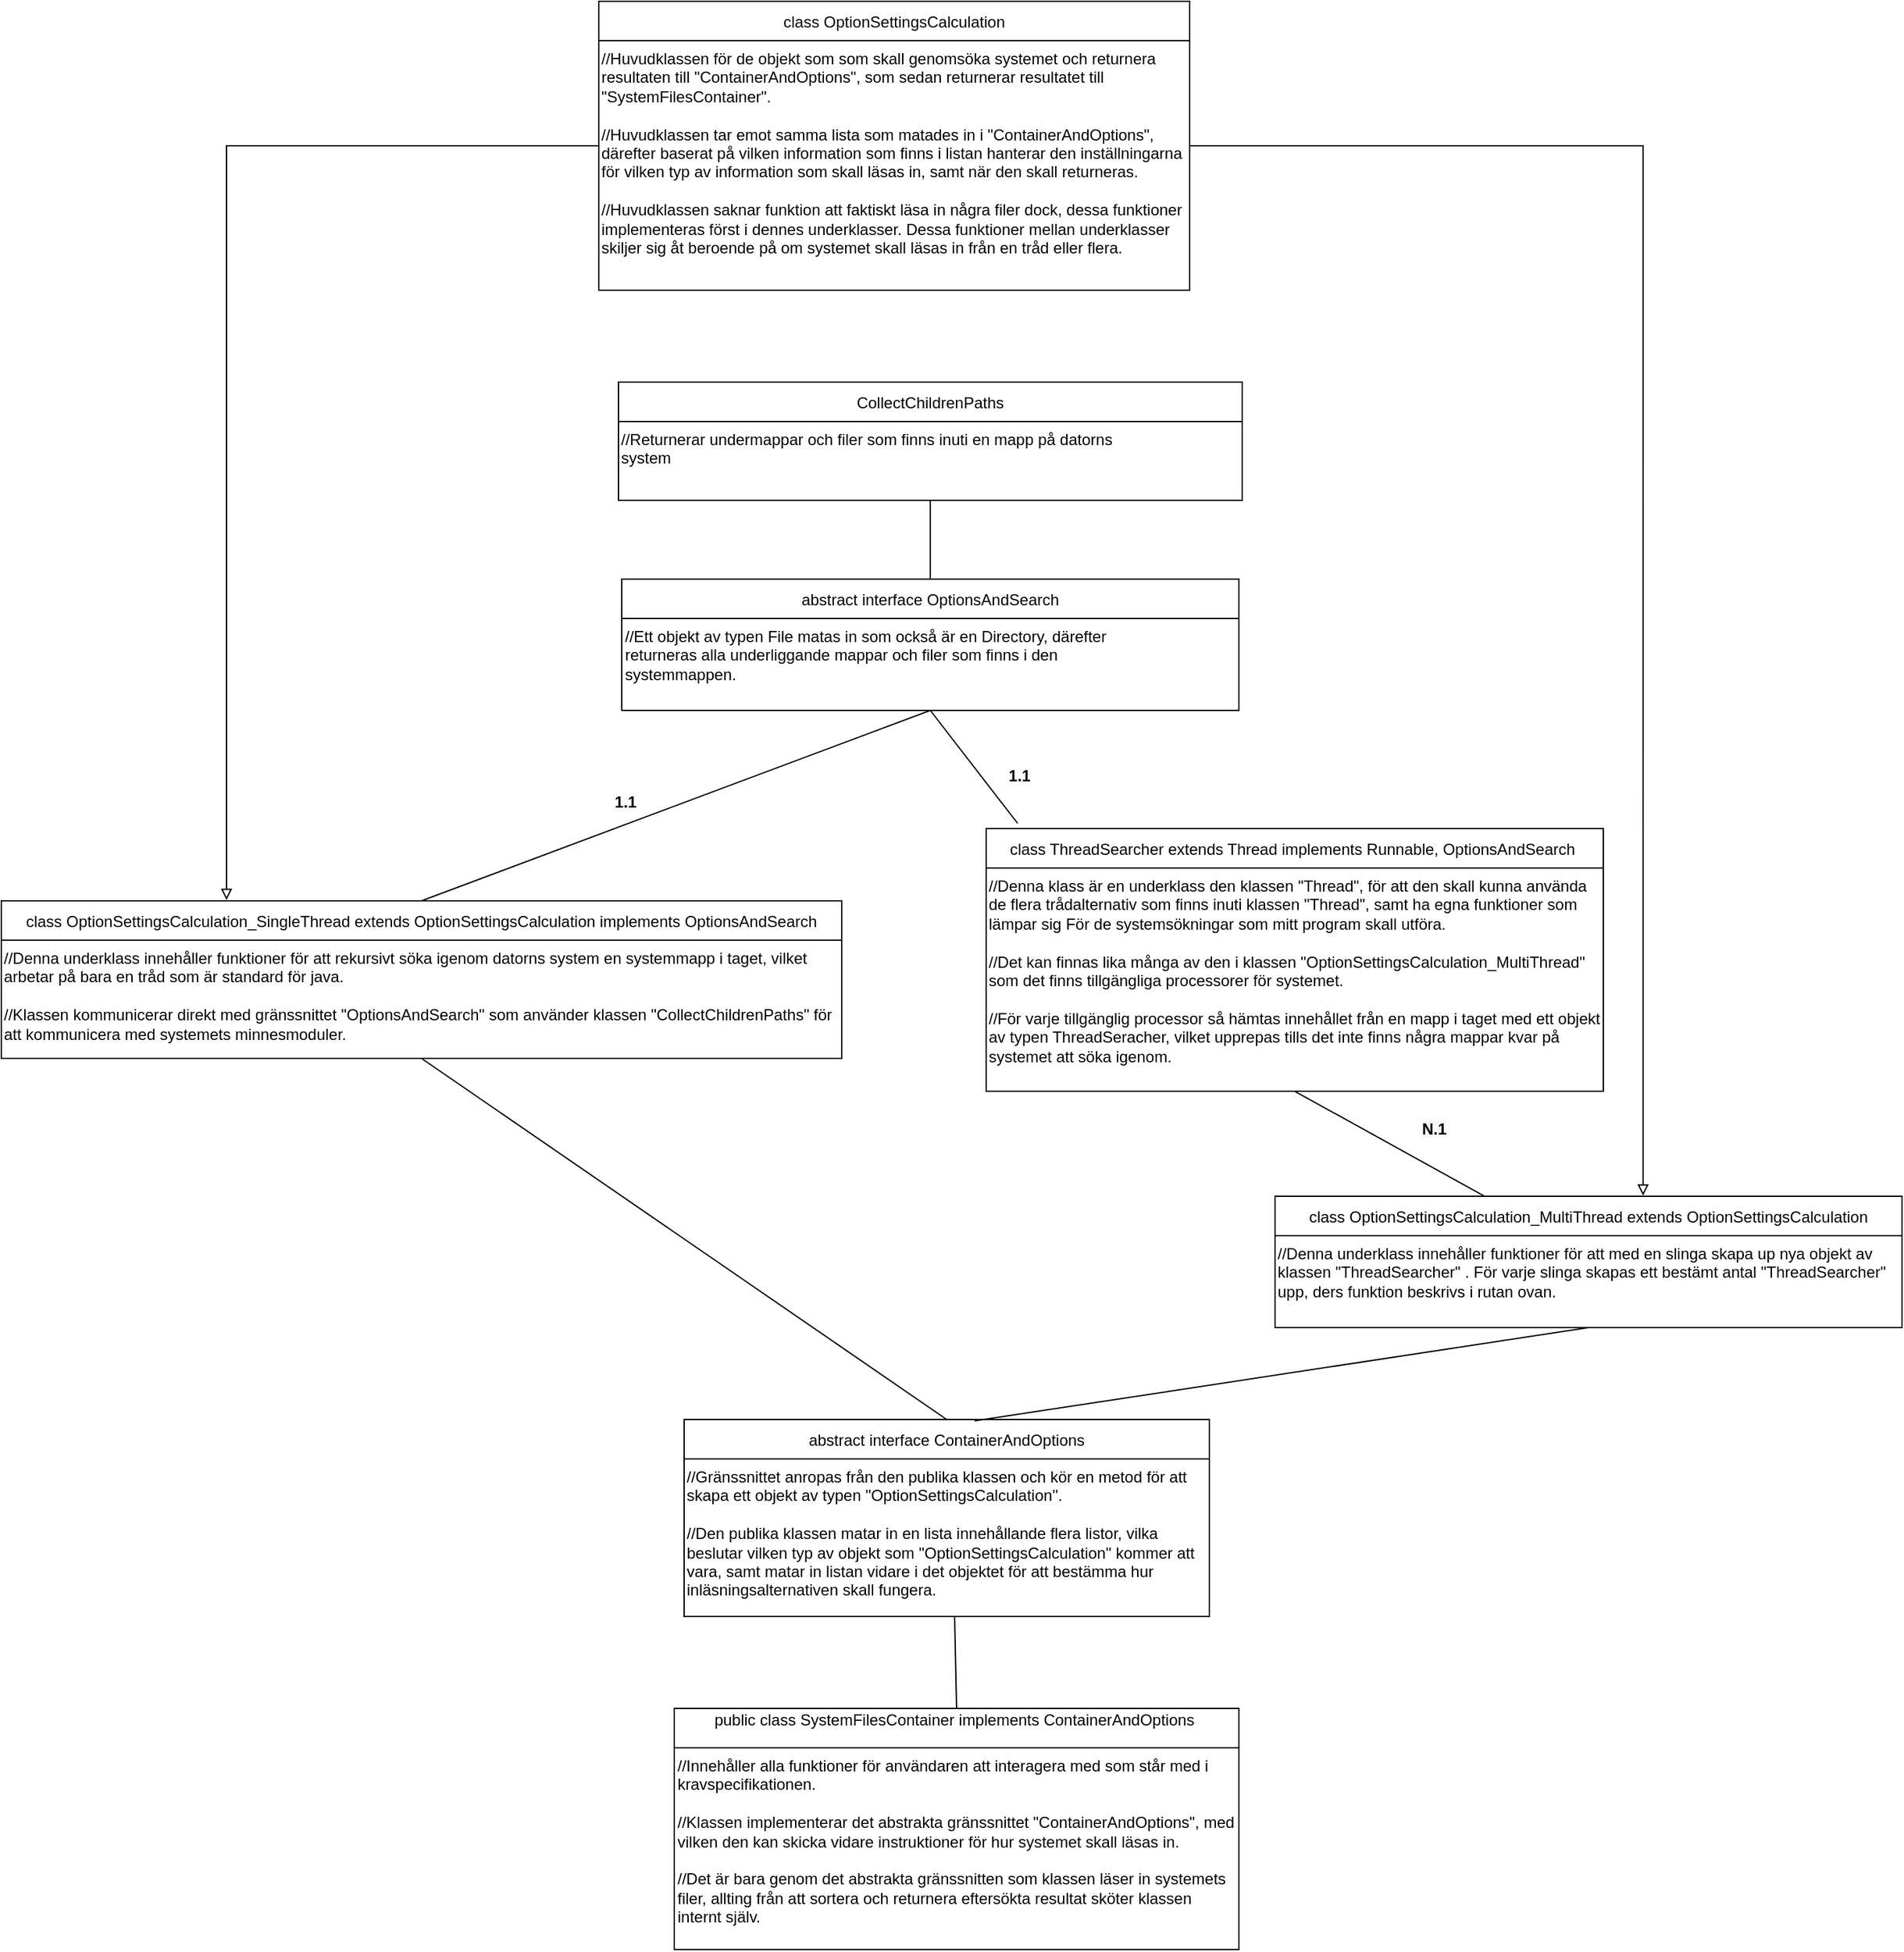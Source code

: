 <mxfile version="15.1.4" type="github">
  <diagram id="9FSf1cND53OiheEwe6pJ" name="Page-1">
    <mxGraphModel dx="3370" dy="1873" grid="1" gridSize="10" guides="1" tooltips="1" connect="1" arrows="1" fold="1" page="1" pageScale="1" pageWidth="850" pageHeight="1100" math="0" shadow="0">
      <root>
        <mxCell id="0" />
        <mxCell id="1" parent="0" />
        <mxCell id="Yxg5fDyb3hsvepMrTCq3-11" value="abstract interface ContainerAndOptions" style="swimlane;fontStyle=0;childLayout=stackLayout;horizontal=1;startSize=30;horizontalStack=0;resizeParent=1;resizeParentMax=0;resizeLast=0;collapsible=1;marginBottom=0;" parent="1" vertex="1">
          <mxGeometry x="560" y="1120" width="400" height="150" as="geometry" />
        </mxCell>
        <mxCell id="NwcDof6OaWUbzFEYgz7M-22" value="//Gränssnittet anropas från den publika klassen och kör en metod för att skapa ett objekt av typen &quot;&lt;span style=&quot;text-align: center&quot;&gt;OptionSettingsCalculation&lt;/span&gt;&quot;.&lt;br&gt;&lt;br&gt;//Den publika klassen matar in en lista innehållande flera listor, vilka beslutar vilken typ av objekt som &quot;&lt;span style=&quot;text-align: center&quot;&gt;OptionSettingsCalculation&lt;/span&gt;&quot; kommer att vara, samt matar in listan vidare i det objektet för att bestämma hur inläsningsalternativen skall fungera." style="text;whiteSpace=wrap;html=1;" parent="Yxg5fDyb3hsvepMrTCq3-11" vertex="1">
          <mxGeometry y="30" width="400" height="120" as="geometry" />
        </mxCell>
        <mxCell id="Yxg5fDyb3hsvepMrTCq3-22" value="" style="endArrow=none;html=1;rounded=0;entryX=0.5;entryY=1;entryDx=0;entryDy=0;exitX=0.5;exitY=0;exitDx=0;exitDy=0;" parent="1" source="Yxg5fDyb3hsvepMrTCq3-11" target="5ahbbkNgGcMMDFO8V_Gp-2" edge="1">
          <mxGeometry width="50" height="50" relative="1" as="geometry">
            <mxPoint x="182.5" y="1320" as="sourcePoint" />
            <mxPoint x="167.5" y="1290" as="targetPoint" />
          </mxGeometry>
        </mxCell>
        <mxCell id="NwcDof6OaWUbzFEYgz7M-14" value="public class SystemFilesContainer implements ContainerAndOptions &#xa; " style="swimlane;fontStyle=0;childLayout=stackLayout;horizontal=1;startSize=30;horizontalStack=0;resizeParent=1;resizeParentMax=0;resizeLast=0;collapsible=1;marginBottom=0;" parent="1" vertex="1">
          <mxGeometry x="552.5" y="1340" width="430" height="183.57" as="geometry" />
        </mxCell>
        <mxCell id="NwcDof6OaWUbzFEYgz7M-15" value="//Innehåller alla funktioner för användaren att interagera med som står med i kravspecifikationen. &lt;br&gt;&lt;br&gt;//Klassen implementerar det abstrakta gränssnittet &quot;ContainerAndOptions&quot;, med vilken den kan skicka vidare instruktioner för hur systemet skall läsas in. &lt;br&gt;&lt;br&gt;//Det är bara genom det abstrakta gränssnitten som klassen läser in systemets filer, allting från att sortera och returnera eftersökta resultat sköter klassen internt själv." style="text;whiteSpace=wrap;html=1;" parent="NwcDof6OaWUbzFEYgz7M-14" vertex="1">
          <mxGeometry y="30" width="430" height="153.57" as="geometry" />
        </mxCell>
        <mxCell id="NwcDof6OaWUbzFEYgz7M-18" value="" style="endArrow=none;html=1;rounded=0;entryX=0.515;entryY=1.004;entryDx=0;entryDy=0;entryPerimeter=0;exitX=0.5;exitY=0;exitDx=0;exitDy=0;" parent="1" source="NwcDof6OaWUbzFEYgz7M-14" edge="1" target="NwcDof6OaWUbzFEYgz7M-22">
          <mxGeometry width="50" height="50" relative="1" as="geometry">
            <mxPoint x="792.5" y="1343.49" as="sourcePoint" />
            <mxPoint x="765.2" y="1291.12" as="targetPoint" />
          </mxGeometry>
        </mxCell>
        <mxCell id="NwcDof6OaWUbzFEYgz7M-41" value="class OptionSettingsCalculation_MultiThread extends OptionSettingsCalculation" style="swimlane;fontStyle=0;childLayout=stackLayout;horizontal=1;startSize=30;horizontalStack=0;resizeParent=1;resizeParentMax=0;resizeLast=0;collapsible=1;marginBottom=0;" parent="1" vertex="1">
          <mxGeometry x="1010" y="950" width="477.5" height="100" as="geometry" />
        </mxCell>
        <mxCell id="NwcDof6OaWUbzFEYgz7M-42" value="//Denna underklass innehåller funktioner för att med en slinga skapa up nya objekt av klassen &quot;ThreadSearcher&quot; . För varje slinga skapas ett bestämt antal &quot;ThreadSearcher&quot; upp, ders funktion beskrivs i rutan ovan." style="text;whiteSpace=wrap;html=1;" parent="1" vertex="1">
          <mxGeometry x="1010" y="980" width="467.5" height="40" as="geometry" />
        </mxCell>
        <mxCell id="NwcDof6OaWUbzFEYgz7M-44" value="" style="endArrow=none;html=1;rounded=0;entryX=0.5;entryY=1;entryDx=0;entryDy=0;exitX=0.553;exitY=0.007;exitDx=0;exitDy=0;exitPerimeter=0;" parent="1" source="Yxg5fDyb3hsvepMrTCq3-11" target="NwcDof6OaWUbzFEYgz7M-41" edge="1">
          <mxGeometry width="50" height="50" relative="1" as="geometry">
            <mxPoint x="1372.5" y="1460" as="sourcePoint" />
            <mxPoint x="1422.5" y="1410" as="targetPoint" />
          </mxGeometry>
        </mxCell>
        <mxCell id="NwcDof6OaWUbzFEYgz7M-57" value="abstract interface OptionsAndSearch" style="swimlane;fontStyle=0;childLayout=stackLayout;horizontal=1;startSize=30;horizontalStack=0;resizeParent=1;resizeParentMax=0;resizeLast=0;collapsible=1;marginBottom=0;" parent="1" vertex="1">
          <mxGeometry x="512.5" y="480" width="470" height="100" as="geometry" />
        </mxCell>
        <mxCell id="NwcDof6OaWUbzFEYgz7M-58" value="&lt;span&gt;//Ett objekt av typen File matas in som också är en Directory, därefter returneras alla underliggande mappar och filer som finns i den systemmappen.&lt;/span&gt;" style="text;whiteSpace=wrap;html=1;" parent="1" vertex="1">
          <mxGeometry x="512.5" y="510" width="390" height="40" as="geometry" />
        </mxCell>
        <mxCell id="NwcDof6OaWUbzFEYgz7M-61" value="CollectChildrenPaths" style="swimlane;fontStyle=0;childLayout=stackLayout;horizontal=1;startSize=30;horizontalStack=0;resizeParent=1;resizeParentMax=0;resizeLast=0;collapsible=1;marginBottom=0;" parent="1" vertex="1">
          <mxGeometry x="510" y="330" width="475" height="90" as="geometry" />
        </mxCell>
        <mxCell id="NwcDof6OaWUbzFEYgz7M-62" value="&lt;span&gt;//Returnerar undermappar och filer som finns inuti en mapp på datorns system&lt;/span&gt;" style="text;whiteSpace=wrap;html=1;" parent="1" vertex="1">
          <mxGeometry x="510" y="360" width="390" height="40" as="geometry" />
        </mxCell>
        <mxCell id="NwcDof6OaWUbzFEYgz7M-63" value="" style="endArrow=none;html=1;rounded=0;entryX=0.5;entryY=1;entryDx=0;entryDy=0;exitX=0.5;exitY=0;exitDx=0;exitDy=0;" parent="1" source="5ahbbkNgGcMMDFO8V_Gp-2" target="NwcDof6OaWUbzFEYgz7M-57" edge="1">
          <mxGeometry width="50" height="50" relative="1" as="geometry">
            <mxPoint x="160" y="840" as="sourcePoint" />
            <mxPoint x="835" y="860" as="targetPoint" />
          </mxGeometry>
        </mxCell>
        <mxCell id="NwcDof6OaWUbzFEYgz7M-64" value="" style="endArrow=none;html=1;rounded=0;entryX=0.5;entryY=1;entryDx=0;entryDy=0;exitX=0.051;exitY=-0.02;exitDx=0;exitDy=0;exitPerimeter=0;" parent="1" source="5ahbbkNgGcMMDFO8V_Gp-8" target="NwcDof6OaWUbzFEYgz7M-57" edge="1">
          <mxGeometry width="50" height="50" relative="1" as="geometry">
            <mxPoint x="1255" y="720" as="sourcePoint" />
            <mxPoint x="1305" y="670" as="targetPoint" />
          </mxGeometry>
        </mxCell>
        <mxCell id="NwcDof6OaWUbzFEYgz7M-69" value="" style="endArrow=none;html=1;rounded=0;entryX=0.5;entryY=1;entryDx=0;entryDy=0;exitX=0.5;exitY=0;exitDx=0;exitDy=0;" parent="1" source="NwcDof6OaWUbzFEYgz7M-57" target="NwcDof6OaWUbzFEYgz7M-61" edge="1">
          <mxGeometry width="50" height="50" relative="1" as="geometry">
            <mxPoint x="785" y="620" as="sourcePoint" />
            <mxPoint x="835" y="570" as="targetPoint" />
          </mxGeometry>
        </mxCell>
        <mxCell id="NwcDof6OaWUbzFEYgz7M-77" value="&lt;font color=&quot;#000000&quot;&gt;&lt;b&gt;1.1&lt;/b&gt;&lt;/font&gt;" style="text;html=1;align=center;verticalAlign=middle;resizable=0;points=[];autosize=1;strokeColor=none;fillColor=none;fontColor=#00CC00;" parent="1" vertex="1">
          <mxGeometry x="500" y="640" width="30" height="20" as="geometry" />
        </mxCell>
        <mxCell id="NwcDof6OaWUbzFEYgz7M-79" value="&lt;b style=&quot;color: rgb(0 , 0 , 0) ; font-family: &amp;#34;helvetica&amp;#34; ; font-size: 12px ; font-style: normal ; letter-spacing: normal ; text-align: center ; text-indent: 0px ; text-transform: none ; word-spacing: 0px ; background-color: rgb(248 , 249 , 250)&quot;&gt;N.1&lt;/b&gt;" style="text;whiteSpace=wrap;html=1;fontColor=#000000;" parent="1" vertex="1">
          <mxGeometry x="1120" y="885" width="40" height="30" as="geometry" />
        </mxCell>
        <mxCell id="5ahbbkNgGcMMDFO8V_Gp-3" style="edgeStyle=orthogonalEdgeStyle;rounded=0;orthogonalLoop=1;jettySize=auto;html=1;exitX=1;exitY=0.5;exitDx=0;exitDy=0;entryX=0.587;entryY=-0.005;entryDx=0;entryDy=0;entryPerimeter=0;endArrow=block;endFill=0;" edge="1" parent="1" source="5ahbbkNgGcMMDFO8V_Gp-1" target="NwcDof6OaWUbzFEYgz7M-41">
          <mxGeometry relative="1" as="geometry" />
        </mxCell>
        <mxCell id="5ahbbkNgGcMMDFO8V_Gp-4" style="edgeStyle=orthogonalEdgeStyle;rounded=0;orthogonalLoop=1;jettySize=auto;html=1;exitX=0;exitY=0.5;exitDx=0;exitDy=0;entryX=0.268;entryY=-0.005;entryDx=0;entryDy=0;entryPerimeter=0;endArrow=block;endFill=0;" edge="1" parent="1" source="5ahbbkNgGcMMDFO8V_Gp-1" target="5ahbbkNgGcMMDFO8V_Gp-2">
          <mxGeometry relative="1" as="geometry" />
        </mxCell>
        <mxCell id="5ahbbkNgGcMMDFO8V_Gp-1" value="class OptionSettingsCalculation" style="swimlane;fontStyle=0;childLayout=stackLayout;horizontal=1;startSize=30;horizontalStack=0;resizeParent=1;resizeParentMax=0;resizeLast=0;collapsible=1;marginBottom=0;" vertex="1" parent="1">
          <mxGeometry x="495" y="40" width="450" height="220" as="geometry" />
        </mxCell>
        <mxCell id="5ahbbkNgGcMMDFO8V_Gp-6" value="//Huvudklassen för de objekt som som skall genomsöka systemet och returnera resultaten till &quot;ContainerAndOptions&quot;, som sedan returnerar resultatet till &quot;SystemFilesContainer&quot;.&lt;br&gt;&lt;br&gt;//Huvudklassen tar emot samma lista som matades in i &quot;ContainerAndOptions&quot;, därefter baserat på vilken information som finns i listan hanterar den inställningarna för vilken typ av information som skall läsas in, samt när den skall returneras.&lt;br&gt;&lt;br&gt;//Huvudklassen saknar funktion att faktiskt läsa in några filer dock, dessa funktioner implementeras först i dennes underklasser. Dessa funktioner mellan underklasser skiljer sig åt beroende på om systemet skall läsas in från en tråd eller flera." style="text;whiteSpace=wrap;html=1;" vertex="1" parent="5ahbbkNgGcMMDFO8V_Gp-1">
          <mxGeometry y="30" width="450" height="190" as="geometry" />
        </mxCell>
        <mxCell id="5ahbbkNgGcMMDFO8V_Gp-2" value="class OptionSettingsCalculation_SingleThread extends OptionSettingsCalculation implements OptionsAndSearch" style="swimlane;fontStyle=0;childLayout=stackLayout;horizontal=1;startSize=30;horizontalStack=0;resizeParent=1;resizeParentMax=0;resizeLast=0;collapsible=1;marginBottom=0;" vertex="1" parent="1">
          <mxGeometry x="40" y="725" width="640" height="120" as="geometry" />
        </mxCell>
        <mxCell id="5ahbbkNgGcMMDFO8V_Gp-11" value="&lt;span&gt;//Denna underklass innehåller funktioner för att rekursivt söka igenom datorns system en systemmapp i taget, vilket arbetar på bara en tråd som är standard för java.&amp;nbsp;&lt;br&gt;&lt;br&gt;//Klassen kommunicerar direkt med gränssnittet &quot;OptionsAndSearch&quot; som använder klassen &quot;CollectChildrenPaths&quot; för att kommunicera med systemets minnesmoduler.&lt;br&gt;&lt;/span&gt;" style="text;whiteSpace=wrap;html=1;" vertex="1" parent="5ahbbkNgGcMMDFO8V_Gp-2">
          <mxGeometry y="30" width="640" height="90" as="geometry" />
        </mxCell>
        <mxCell id="5ahbbkNgGcMMDFO8V_Gp-8" value="class ThreadSearcher extends Thread implements Runnable, OptionsAndSearch " style="swimlane;fontStyle=0;childLayout=stackLayout;horizontal=1;startSize=30;horizontalStack=0;resizeParent=1;resizeParentMax=0;resizeLast=0;collapsible=1;marginBottom=0;" vertex="1" parent="1">
          <mxGeometry x="790" y="670" width="470" height="200" as="geometry" />
        </mxCell>
        <mxCell id="5ahbbkNgGcMMDFO8V_Gp-18" value="//Denna klass är en underklass den klassen &quot;Thread&quot;, för att den skall kunna använda de flera trådalternativ som finns inuti klassen &quot;Thread&quot;, samt ha egna funktioner som lämpar sig För de systemsökningar som mitt program skall utföra.&lt;br&gt;&lt;br&gt;//Det kan finnas lika många av den i klassen &quot;&lt;span style=&quot;text-align: center&quot;&gt;OptionSettingsCalculation_MultiThread&lt;/span&gt;&quot; som det finns tillgängliga processorer för systemet.&lt;br&gt;&lt;br&gt;//För varje tillgänglig processor så hämtas innehållet från en mapp i taget med ett objekt av typen ThreadSeracher, vilket upprepas tills det inte finns några mappar kvar på systemet att söka igenom." style="text;whiteSpace=wrap;html=1;" vertex="1" parent="5ahbbkNgGcMMDFO8V_Gp-8">
          <mxGeometry y="30" width="470" height="170" as="geometry" />
        </mxCell>
        <mxCell id="5ahbbkNgGcMMDFO8V_Gp-9" value="&lt;font color=&quot;#000000&quot;&gt;&lt;b&gt;1.1&lt;/b&gt;&lt;/font&gt;" style="text;html=1;align=center;verticalAlign=middle;resizable=0;points=[];autosize=1;strokeColor=none;fillColor=none;fontColor=#00CC00;" vertex="1" parent="1">
          <mxGeometry x="800" y="620" width="30" height="20" as="geometry" />
        </mxCell>
        <mxCell id="5ahbbkNgGcMMDFO8V_Gp-10" value="" style="endArrow=none;html=1;rounded=0;exitX=0.335;exitY=0.002;exitDx=0;exitDy=0;exitPerimeter=0;entryX=0.5;entryY=1;entryDx=0;entryDy=0;" edge="1" parent="1" source="NwcDof6OaWUbzFEYgz7M-41" target="5ahbbkNgGcMMDFO8V_Gp-8">
          <mxGeometry width="50" height="50" relative="1" as="geometry">
            <mxPoint x="976.725" y="1176.8" as="sourcePoint" />
            <mxPoint x="1090" y="1020" as="targetPoint" />
          </mxGeometry>
        </mxCell>
      </root>
    </mxGraphModel>
  </diagram>
</mxfile>
